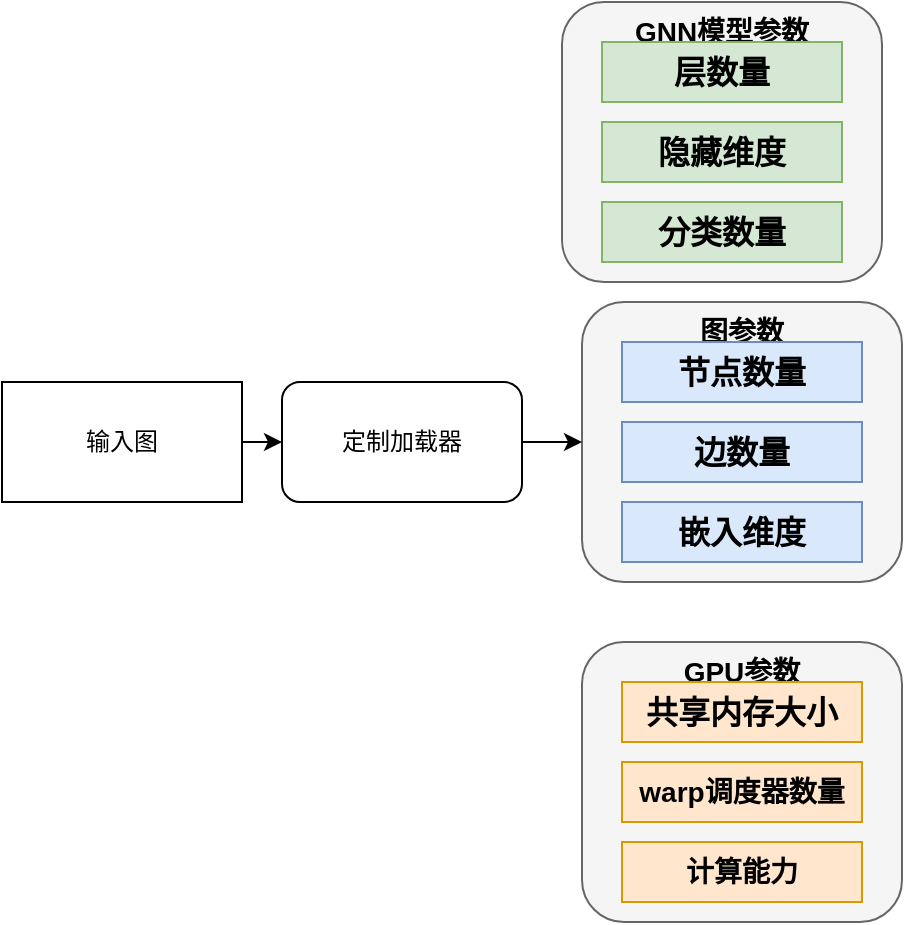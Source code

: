 <mxfile>
    <diagram id="NuvF1D52Yp-Wx-maphx2" name="第 1 页">
        <mxGraphModel dx="1700" dy="1837" grid="1" gridSize="10" guides="1" tooltips="1" connect="1" arrows="1" fold="1" page="1" pageScale="1" pageWidth="827" pageHeight="1169" math="0" shadow="0">
            <root>
                <mxCell id="0"/>
                <mxCell id="1" parent="0"/>
                <mxCell id="6" value="" style="rounded=1;whiteSpace=wrap;html=1;fillColor=#f5f5f5;fontColor=#333333;strokeColor=#666666;" vertex="1" parent="1">
                    <mxGeometry x="-530" y="-520" width="160" height="140" as="geometry"/>
                </mxCell>
                <mxCell id="9" value="&lt;font style=&quot;font-size: 14px;&quot;&gt;&lt;b&gt;图参数&lt;/b&gt;&lt;/font&gt;" style="text;html=1;align=center;verticalAlign=middle;whiteSpace=wrap;rounded=0;" vertex="1" parent="1">
                    <mxGeometry x="-480" y="-520" width="60" height="30" as="geometry"/>
                </mxCell>
                <mxCell id="12" value="&lt;font style=&quot;font-size: 16px;&quot;&gt;&lt;b&gt;节点数量&lt;/b&gt;&lt;/font&gt;" style="rounded=0;whiteSpace=wrap;html=1;fillColor=#dae8fc;strokeColor=#6c8ebf;" vertex="1" parent="1">
                    <mxGeometry x="-510" y="-500" width="120" height="30" as="geometry"/>
                </mxCell>
                <mxCell id="14" value="&lt;font style=&quot;font-size: 16px;&quot;&gt;&lt;b&gt;边数量&lt;/b&gt;&lt;/font&gt;" style="rounded=0;whiteSpace=wrap;html=1;fillColor=#dae8fc;strokeColor=#6c8ebf;" vertex="1" parent="1">
                    <mxGeometry x="-510" y="-460" width="120" height="30" as="geometry"/>
                </mxCell>
                <mxCell id="15" value="&lt;font style=&quot;font-size: 16px;&quot;&gt;&lt;b&gt;嵌入维度&lt;/b&gt;&lt;/font&gt;" style="rounded=0;whiteSpace=wrap;html=1;fillColor=#dae8fc;strokeColor=#6c8ebf;" vertex="1" parent="1">
                    <mxGeometry x="-510" y="-420" width="120" height="30" as="geometry"/>
                </mxCell>
                <mxCell id="16" value="" style="rounded=1;whiteSpace=wrap;html=1;fillColor=#f5f5f5;fontColor=#333333;strokeColor=#666666;" vertex="1" parent="1">
                    <mxGeometry x="-540" y="-670" width="160" height="140" as="geometry"/>
                </mxCell>
                <mxCell id="17" value="&lt;font style=&quot;font-size: 14px;&quot;&gt;&lt;b&gt;GNN模型参数&lt;/b&gt;&lt;/font&gt;" style="text;html=1;align=center;verticalAlign=middle;whiteSpace=wrap;rounded=0;" vertex="1" parent="1">
                    <mxGeometry x="-510" y="-670" width="100" height="30" as="geometry"/>
                </mxCell>
                <mxCell id="18" value="&lt;font style=&quot;font-size: 16px;&quot;&gt;&lt;b&gt;层数量&lt;/b&gt;&lt;/font&gt;" style="rounded=0;whiteSpace=wrap;html=1;fillColor=#d5e8d4;strokeColor=#82b366;" vertex="1" parent="1">
                    <mxGeometry x="-520" y="-650" width="120" height="30" as="geometry"/>
                </mxCell>
                <mxCell id="19" value="&lt;font style=&quot;font-size: 16px;&quot;&gt;&lt;b&gt;隐藏维度&lt;/b&gt;&lt;/font&gt;" style="rounded=0;whiteSpace=wrap;html=1;fillColor=#d5e8d4;strokeColor=#82b366;" vertex="1" parent="1">
                    <mxGeometry x="-520" y="-610" width="120" height="30" as="geometry"/>
                </mxCell>
                <mxCell id="20" value="&lt;font style=&quot;font-size: 16px;&quot;&gt;&lt;b&gt;分类数量&lt;/b&gt;&lt;/font&gt;" style="rounded=0;whiteSpace=wrap;html=1;fillColor=#d5e8d4;strokeColor=#82b366;" vertex="1" parent="1">
                    <mxGeometry x="-520" y="-570" width="120" height="30" as="geometry"/>
                </mxCell>
                <mxCell id="21" value="" style="rounded=1;whiteSpace=wrap;html=1;fillColor=#f5f5f5;fontColor=#333333;strokeColor=#666666;" vertex="1" parent="1">
                    <mxGeometry x="-530" y="-350" width="160" height="140" as="geometry"/>
                </mxCell>
                <mxCell id="22" value="&lt;font style=&quot;font-size: 14px;&quot;&gt;&lt;b&gt;GPU参数&lt;/b&gt;&lt;/font&gt;" style="text;html=1;align=center;verticalAlign=middle;whiteSpace=wrap;rounded=0;" vertex="1" parent="1">
                    <mxGeometry x="-490" y="-350" width="80" height="30" as="geometry"/>
                </mxCell>
                <mxCell id="23" value="&lt;font style=&quot;font-size: 16px;&quot;&gt;&lt;b&gt;共享内存大小&lt;/b&gt;&lt;/font&gt;" style="rounded=0;whiteSpace=wrap;html=1;fillColor=#ffe6cc;strokeColor=#d79b00;" vertex="1" parent="1">
                    <mxGeometry x="-510" y="-330" width="120" height="30" as="geometry"/>
                </mxCell>
                <mxCell id="24" value="&lt;font style=&quot;font-size: 14px;&quot;&gt;&lt;b&gt;warp调度器数量&lt;/b&gt;&lt;/font&gt;" style="rounded=0;whiteSpace=wrap;html=1;fillColor=#ffe6cc;strokeColor=#d79b00;" vertex="1" parent="1">
                    <mxGeometry x="-510" y="-290" width="120" height="30" as="geometry"/>
                </mxCell>
                <mxCell id="25" value="&lt;font style=&quot;font-size: 14px;&quot;&gt;&lt;b&gt;计算能力&lt;/b&gt;&lt;/font&gt;" style="rounded=0;whiteSpace=wrap;html=1;fillColor=#ffe6cc;strokeColor=#d79b00;" vertex="1" parent="1">
                    <mxGeometry x="-510" y="-250" width="120" height="30" as="geometry"/>
                </mxCell>
                <mxCell id="33" style="edgeStyle=none;html=1;exitX=1;exitY=0.5;exitDx=0;exitDy=0;entryX=0;entryY=0.5;entryDx=0;entryDy=0;" edge="1" parent="1" source="31" target="32">
                    <mxGeometry relative="1" as="geometry"/>
                </mxCell>
                <mxCell id="31" value="输入图" style="rounded=0;whiteSpace=wrap;html=1;" vertex="1" parent="1">
                    <mxGeometry x="-820" y="-480" width="120" height="60" as="geometry"/>
                </mxCell>
                <mxCell id="35" style="edgeStyle=none;html=1;exitX=1;exitY=0.5;exitDx=0;exitDy=0;entryX=0;entryY=0.5;entryDx=0;entryDy=0;" edge="1" parent="1" source="32" target="6">
                    <mxGeometry relative="1" as="geometry"/>
                </mxCell>
                <mxCell id="32" value="定制加载器" style="rounded=1;whiteSpace=wrap;html=1;" vertex="1" parent="1">
                    <mxGeometry x="-680" y="-480" width="120" height="60" as="geometry"/>
                </mxCell>
            </root>
        </mxGraphModel>
    </diagram>
</mxfile>